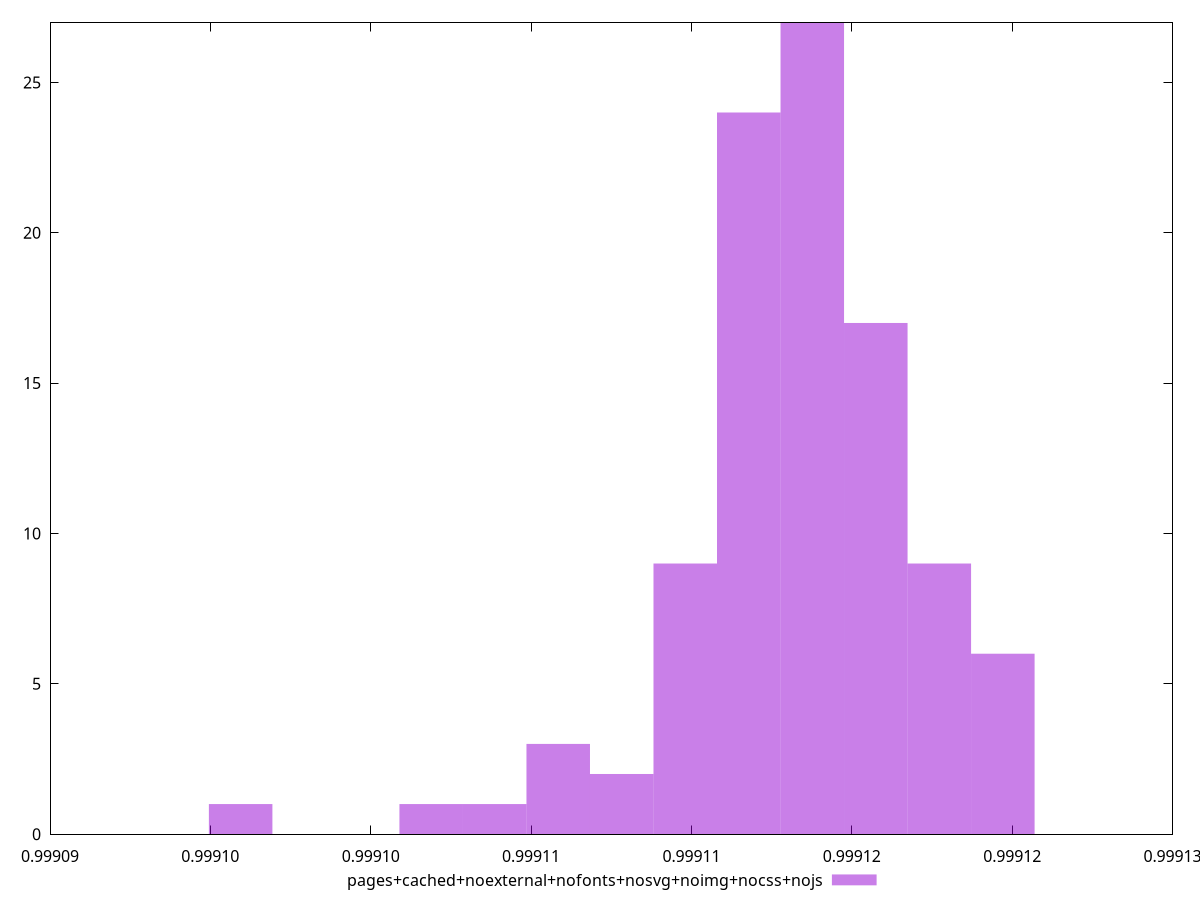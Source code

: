 $_pagesCachedNoexternalNofontsNosvgNoimgNocssNojs <<EOF
0.9991157487575344 17
0.9991018856554349 1
0.9991137683143773 27
0.9991177292006914 9
0.9991098074280631 9
0.9991117878712202 24
0.9991078269849061 2
0.9991058465417489 3
0.9991197096438486 6
0.9990959443259636 1
0.9991038660985919 1
EOF
set key outside below
set terminal pngcairo
set output "report_00005_2020-11-02T22-26-11.212Z/first-cpu-idle/pages+cached+noexternal+nofonts+nosvg+noimg+nocss+nojs//hist.png"
set yrange [0:27]
set boxwidth 0.0000019804431570781925
set style fill transparent solid 0.5 noborder
plot $_pagesCachedNoexternalNofontsNosvgNoimgNocssNojs title "pages+cached+noexternal+nofonts+nosvg+noimg+nocss+nojs" with boxes ,